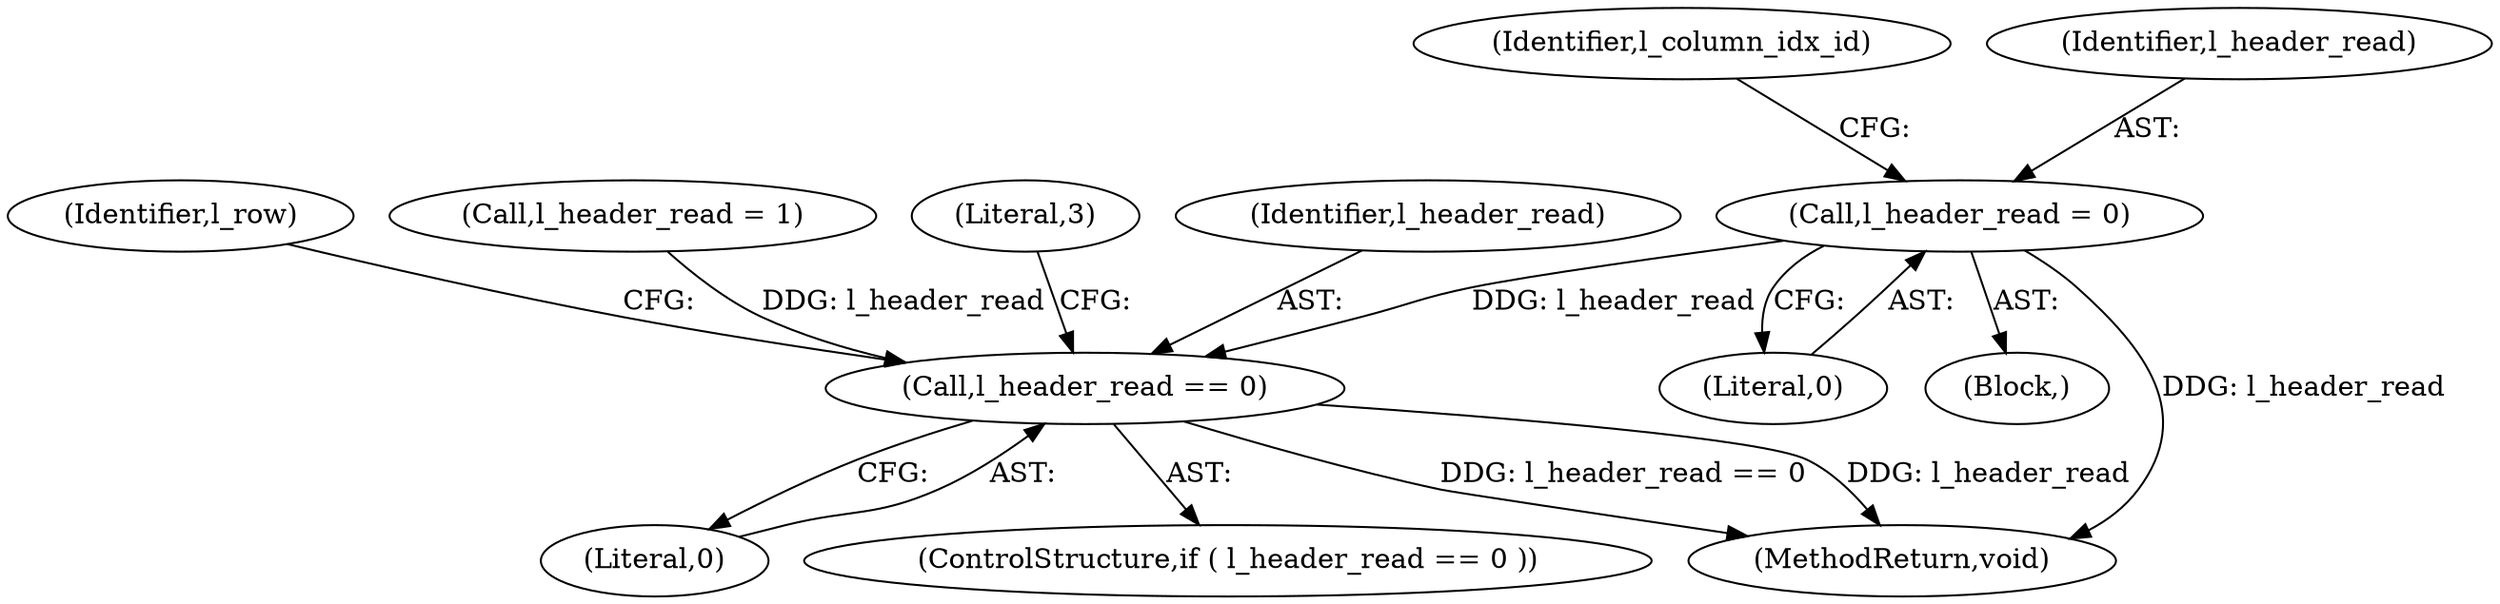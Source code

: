digraph "0_libxsmm_151481489192e6d1997f8bde52c5c425ea41741d_1@API" {
"1000138" [label="(Call,l_header_read = 0)"];
"1000217" [label="(Call,l_header_read == 0)"];
"1000143" [label="(Identifier,l_column_idx_id)"];
"1000139" [label="(Identifier,l_header_read)"];
"1000423" [label="(Identifier,l_row)"];
"1000408" [label="(Call,l_header_read = 1)"];
"1000219" [label="(Literal,0)"];
"1000140" [label="(Literal,0)"];
"1000224" [label="(Literal,3)"];
"1000138" [label="(Call,l_header_read = 0)"];
"1000217" [label="(Call,l_header_read == 0)"];
"1000218" [label="(Identifier,l_header_read)"];
"1000130" [label="(Block,)"];
"1000216" [label="(ControlStructure,if ( l_header_read == 0 ))"];
"1000585" [label="(MethodReturn,void)"];
"1000138" -> "1000130"  [label="AST: "];
"1000138" -> "1000140"  [label="CFG: "];
"1000139" -> "1000138"  [label="AST: "];
"1000140" -> "1000138"  [label="AST: "];
"1000143" -> "1000138"  [label="CFG: "];
"1000138" -> "1000585"  [label="DDG: l_header_read"];
"1000138" -> "1000217"  [label="DDG: l_header_read"];
"1000217" -> "1000216"  [label="AST: "];
"1000217" -> "1000219"  [label="CFG: "];
"1000218" -> "1000217"  [label="AST: "];
"1000219" -> "1000217"  [label="AST: "];
"1000224" -> "1000217"  [label="CFG: "];
"1000423" -> "1000217"  [label="CFG: "];
"1000217" -> "1000585"  [label="DDG: l_header_read == 0"];
"1000217" -> "1000585"  [label="DDG: l_header_read"];
"1000408" -> "1000217"  [label="DDG: l_header_read"];
}
